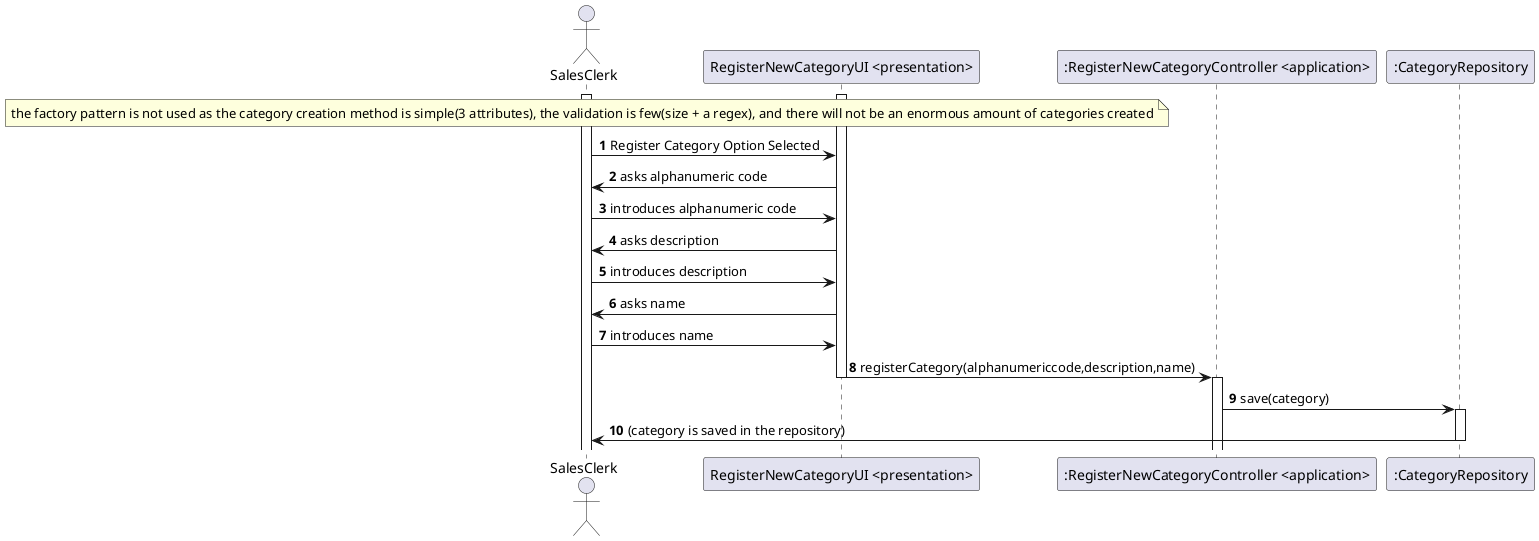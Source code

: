 @startuml
autonumber
actor "SalesClerk" as SC

participant  "RegisterNewCategoryUI <presentation>" as SYS
participant ":RegisterNewCategoryController <application>" as CTRL
participant ":CategoryRepository" as CR

note over SC: the factory pattern is not used as the category creation method is simple(3 attributes), the validation is few(size + a regex), and there will not be an enormous amount of categories created



activate SC
activate SYS

SC-> SYS: Register Category Option Selected

SYS-> SC: asks alphanumeric code
SC-> SYS: introduces alphanumeric code
SYS-> SC: asks description
SC-> SYS: introduces description
SYS-> SC: asks name
SC-> SYS: introduces name





SYS-> CTRL : registerCategory(alphanumericcode,description,name)
deactivate SYS
activate CTRL
CTRL -> CR : save(category)
activate CR
CR-> SC : (category is saved in the repository)
deactivate CR

@enduml